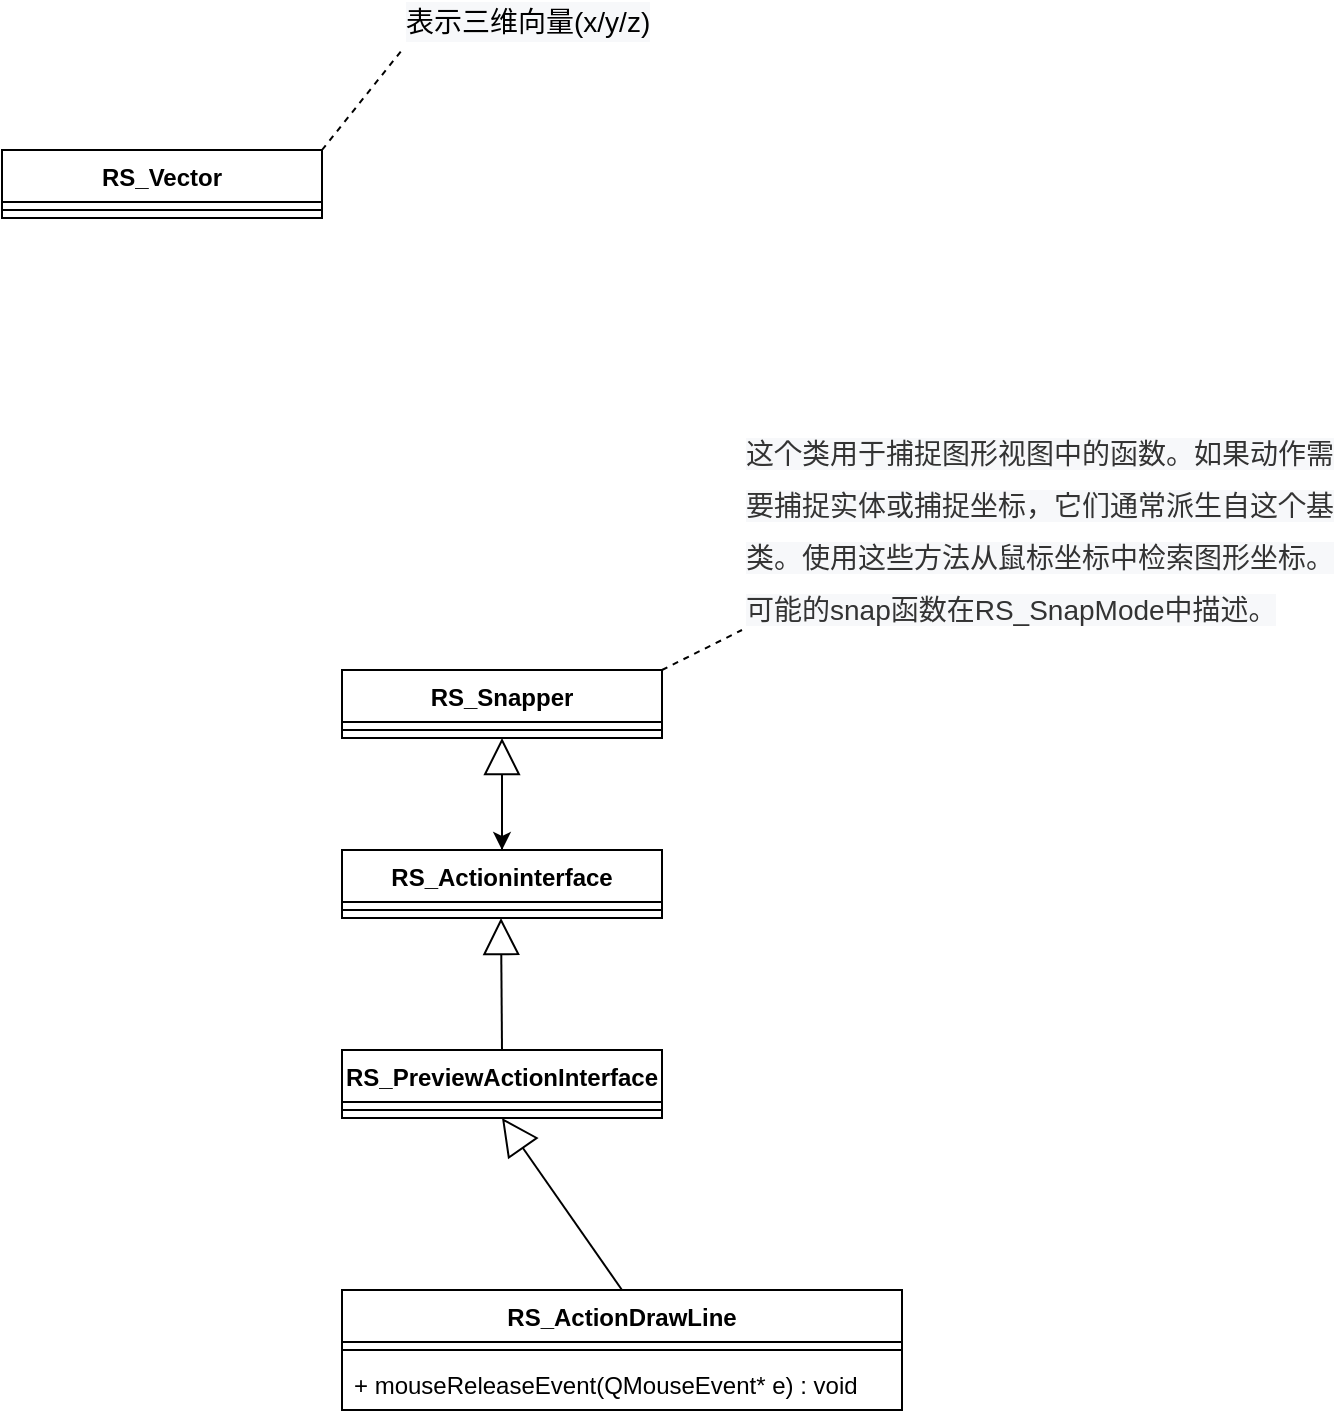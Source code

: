 <mxfile version="14.2.9" type="github">
  <diagram name="Page-1" id="9f46799a-70d6-7492-0946-bef42562c5a5">
    <mxGraphModel dx="780" dy="2034" grid="1" gridSize="10" guides="1" tooltips="1" connect="1" arrows="1" fold="1" page="1" pageScale="1" pageWidth="1100" pageHeight="850" background="#ffffff" math="0" shadow="0">
      <root>
        <object label="" id="0">
          <mxCell />
        </object>
        <mxCell id="1" parent="0" />
        <mxCell id="JqMyNmEQ3Z6WC0KPOLnb-12" value="RS_ActionDrawLine" style="swimlane;fontStyle=1;align=center;verticalAlign=top;childLayout=stackLayout;horizontal=1;startSize=26;horizontalStack=0;resizeParent=1;resizeParentMax=0;resizeLast=0;collapsible=1;marginBottom=0;" vertex="1" parent="1">
          <mxGeometry x="340" y="570" width="280" height="60" as="geometry">
            <mxRectangle x="340" y="570" width="150" height="26" as="alternateBounds" />
          </mxGeometry>
        </mxCell>
        <mxCell id="JqMyNmEQ3Z6WC0KPOLnb-14" value="" style="line;strokeWidth=1;fillColor=none;align=left;verticalAlign=middle;spacingTop=-1;spacingLeft=3;spacingRight=3;rotatable=0;labelPosition=right;points=[];portConstraint=eastwest;" vertex="1" parent="JqMyNmEQ3Z6WC0KPOLnb-12">
          <mxGeometry y="26" width="280" height="8" as="geometry" />
        </mxCell>
        <mxCell id="JqMyNmEQ3Z6WC0KPOLnb-27" value="+ mouseReleaseEvent(QMouseEvent* e) : void" style="text;strokeColor=none;fillColor=none;align=left;verticalAlign=top;spacingLeft=4;spacingRight=4;overflow=hidden;rotatable=0;points=[[0,0.5],[1,0.5]];portConstraint=eastwest;" vertex="1" parent="JqMyNmEQ3Z6WC0KPOLnb-12">
          <mxGeometry y="34" width="280" height="26" as="geometry" />
        </mxCell>
        <mxCell id="JqMyNmEQ3Z6WC0KPOLnb-16" value="RS_PreviewActionInterface" style="swimlane;fontStyle=1;align=center;verticalAlign=top;childLayout=stackLayout;horizontal=1;startSize=26;horizontalStack=0;resizeParent=1;resizeParentMax=0;resizeLast=0;collapsible=1;marginBottom=0;" vertex="1" parent="1">
          <mxGeometry x="340" y="450" width="160" height="34" as="geometry" />
        </mxCell>
        <mxCell id="JqMyNmEQ3Z6WC0KPOLnb-17" value="" style="line;strokeWidth=1;fillColor=none;align=left;verticalAlign=middle;spacingTop=-1;spacingLeft=3;spacingRight=3;rotatable=0;labelPosition=right;points=[];portConstraint=eastwest;" vertex="1" parent="JqMyNmEQ3Z6WC0KPOLnb-16">
          <mxGeometry y="26" width="160" height="8" as="geometry" />
        </mxCell>
        <mxCell id="JqMyNmEQ3Z6WC0KPOLnb-26" style="edgeStyle=orthogonalEdgeStyle;rounded=0;orthogonalLoop=1;jettySize=auto;html=1;" edge="1" parent="1" source="JqMyNmEQ3Z6WC0KPOLnb-18">
          <mxGeometry relative="1" as="geometry">
            <mxPoint x="420" y="350" as="targetPoint" />
          </mxGeometry>
        </mxCell>
        <mxCell id="JqMyNmEQ3Z6WC0KPOLnb-18" value="RS_Actioninterface" style="swimlane;fontStyle=1;align=center;verticalAlign=top;childLayout=stackLayout;horizontal=1;startSize=26;horizontalStack=0;resizeParent=1;resizeParentMax=0;resizeLast=0;collapsible=1;marginBottom=0;" vertex="1" parent="1">
          <mxGeometry x="340" y="350" width="160" height="34" as="geometry" />
        </mxCell>
        <mxCell id="JqMyNmEQ3Z6WC0KPOLnb-19" value="" style="line;strokeWidth=1;fillColor=none;align=left;verticalAlign=middle;spacingTop=-1;spacingLeft=3;spacingRight=3;rotatable=0;labelPosition=right;points=[];portConstraint=eastwest;" vertex="1" parent="JqMyNmEQ3Z6WC0KPOLnb-18">
          <mxGeometry y="26" width="160" height="8" as="geometry" />
        </mxCell>
        <mxCell id="JqMyNmEQ3Z6WC0KPOLnb-20" value="RS_Snapper" style="swimlane;fontStyle=1;align=center;verticalAlign=top;childLayout=stackLayout;horizontal=1;startSize=26;horizontalStack=0;resizeParent=1;resizeParentMax=0;resizeLast=0;collapsible=1;marginBottom=0;" vertex="1" parent="1">
          <mxGeometry x="340" y="260" width="160" height="34" as="geometry" />
        </mxCell>
        <mxCell id="JqMyNmEQ3Z6WC0KPOLnb-21" value="" style="line;strokeWidth=1;fillColor=none;align=left;verticalAlign=middle;spacingTop=-1;spacingLeft=3;spacingRight=3;rotatable=0;labelPosition=right;points=[];portConstraint=eastwest;" vertex="1" parent="JqMyNmEQ3Z6WC0KPOLnb-20">
          <mxGeometry y="26" width="160" height="8" as="geometry" />
        </mxCell>
        <mxCell id="JqMyNmEQ3Z6WC0KPOLnb-22" value="" style="endArrow=block;endSize=16;endFill=0;html=1;exitX=0.5;exitY=0;exitDx=0;exitDy=0;entryX=0.5;entryY=1;entryDx=0;entryDy=0;" edge="1" parent="1" source="JqMyNmEQ3Z6WC0KPOLnb-12" target="JqMyNmEQ3Z6WC0KPOLnb-16">
          <mxGeometry width="160" relative="1" as="geometry">
            <mxPoint x="470" y="580" as="sourcePoint" />
            <mxPoint x="630" y="580" as="targetPoint" />
          </mxGeometry>
        </mxCell>
        <mxCell id="JqMyNmEQ3Z6WC0KPOLnb-24" value="" style="endArrow=block;endSize=16;endFill=0;html=1;entryX=0.5;entryY=1;entryDx=0;entryDy=0;exitX=0.5;exitY=0;exitDx=0;exitDy=0;" edge="1" parent="1" source="JqMyNmEQ3Z6WC0KPOLnb-16">
          <mxGeometry width="160" relative="1" as="geometry">
            <mxPoint x="420" y="440" as="sourcePoint" />
            <mxPoint x="419.5" y="384" as="targetPoint" />
          </mxGeometry>
        </mxCell>
        <mxCell id="JqMyNmEQ3Z6WC0KPOLnb-25" value="" style="endArrow=block;endSize=16;endFill=0;html=1;entryX=0.5;entryY=1;entryDx=0;entryDy=0;" edge="1" parent="1" target="JqMyNmEQ3Z6WC0KPOLnb-20">
          <mxGeometry width="160" relative="1" as="geometry">
            <mxPoint x="420" y="340" as="sourcePoint" />
            <mxPoint x="440" y="504" as="targetPoint" />
          </mxGeometry>
        </mxCell>
        <mxCell id="JqMyNmEQ3Z6WC0KPOLnb-28" value="&lt;span class=&quot;transSent&quot; style=&quot;box-sizing: border-box ; color: rgb(51 , 51 , 51) ; font-family: &amp;quot;arial&amp;quot; , &amp;quot;microsoft yahei&amp;quot; , &amp;quot;\\5fae软雅黑&amp;quot; , &amp;quot;\\5b8b体&amp;quot; , &amp;quot;malgun gothic&amp;quot; , &amp;quot;meiryo&amp;quot; , sans-serif ; font-size: 14px ; line-height: 26px ; background-color: rgb(247 , 248 , 250)&quot;&gt;这个类用于捕捉图形视图中的函数。&lt;/span&gt;&lt;span class=&quot;transSent&quot; style=&quot;box-sizing: border-box ; color: rgb(51 , 51 , 51) ; font-family: &amp;quot;arial&amp;quot; , &amp;quot;microsoft yahei&amp;quot; , &amp;quot;\\5fae软雅黑&amp;quot; , &amp;quot;\\5b8b体&amp;quot; , &amp;quot;malgun gothic&amp;quot; , &amp;quot;meiryo&amp;quot; , sans-serif ; font-size: 14px ; line-height: 26px ; background-color: rgb(247 , 248 , 250)&quot;&gt;如果动作需要捕捉实体或捕捉坐标，它们通常派生自这个基类。&lt;/span&gt;&lt;span class=&quot;transSent&quot; style=&quot;box-sizing: border-box ; color: rgb(51 , 51 , 51) ; font-family: &amp;quot;arial&amp;quot; , &amp;quot;microsoft yahei&amp;quot; , &amp;quot;\\5fae软雅黑&amp;quot; , &amp;quot;\\5b8b体&amp;quot; , &amp;quot;malgun gothic&amp;quot; , &amp;quot;meiryo&amp;quot; , sans-serif ; font-size: 14px ; line-height: 26px ; background-color: rgb(247 , 248 , 250)&quot;&gt;使用这些方法从鼠标坐标中检索图形坐标。&lt;/span&gt;&lt;span class=&quot;transSent&quot; style=&quot;box-sizing: border-box ; color: rgb(51 , 51 , 51) ; font-family: &amp;quot;arial&amp;quot; , &amp;quot;microsoft yahei&amp;quot; , &amp;quot;\\5fae软雅黑&amp;quot; , &amp;quot;\\5b8b体&amp;quot; , &amp;quot;malgun gothic&amp;quot; , &amp;quot;meiryo&amp;quot; , sans-serif ; font-size: 14px ; line-height: 26px ; background-color: rgb(247 , 248 , 250)&quot;&gt;可能的snap函数在RS_SnapMode中描述。&lt;/span&gt;" style="text;html=1;strokeColor=none;fillColor=none;align=left;verticalAlign=middle;whiteSpace=wrap;rounded=0;" vertex="1" parent="1">
          <mxGeometry x="540" y="140" width="300" height="100" as="geometry" />
        </mxCell>
        <mxCell id="JqMyNmEQ3Z6WC0KPOLnb-29" value="" style="endArrow=none;dashed=1;html=1;exitX=1;exitY=0;exitDx=0;exitDy=0;entryX=0;entryY=1;entryDx=0;entryDy=0;" edge="1" parent="1" source="JqMyNmEQ3Z6WC0KPOLnb-20" target="JqMyNmEQ3Z6WC0KPOLnb-28">
          <mxGeometry width="50" height="50" relative="1" as="geometry">
            <mxPoint x="510" y="450" as="sourcePoint" />
            <mxPoint x="560" y="400" as="targetPoint" />
          </mxGeometry>
        </mxCell>
        <mxCell id="JqMyNmEQ3Z6WC0KPOLnb-30" value="RS_Vector" style="swimlane;fontStyle=1;align=center;verticalAlign=top;childLayout=stackLayout;horizontal=1;startSize=26;horizontalStack=0;resizeParent=1;resizeParentMax=0;resizeLast=0;collapsible=1;marginBottom=0;" vertex="1" parent="1">
          <mxGeometry x="170" width="160" height="34" as="geometry" />
        </mxCell>
        <mxCell id="JqMyNmEQ3Z6WC0KPOLnb-32" value="" style="line;strokeWidth=1;fillColor=none;align=left;verticalAlign=middle;spacingTop=-1;spacingLeft=3;spacingRight=3;rotatable=0;labelPosition=right;points=[];portConstraint=eastwest;" vertex="1" parent="JqMyNmEQ3Z6WC0KPOLnb-30">
          <mxGeometry y="26" width="160" height="8" as="geometry" />
        </mxCell>
        <mxCell id="JqMyNmEQ3Z6WC0KPOLnb-34" value="&lt;ul style=&quot;box-sizing: border-box ; margin: 0px ; padding: 0px ; font-family: &amp;#34;arial&amp;#34; , &amp;#34;microsoft yahei&amp;#34; , &amp;#34;\\5fae软雅黑&amp;#34; , &amp;#34;\\5b8b体&amp;#34; , &amp;#34;malgun gothic&amp;#34; , &amp;#34;meiryo&amp;#34; , sans-serif ; font-size: 14px ; line-height: 14px ; background-color: rgb(247 , 248 , 250)&quot;&gt;&lt;li style=&quot;box-sizing: border-box ; margin: 0px 0px 10px ; padding: 0px ; list-style: none&quot;&gt;&lt;p class=&quot;src grammarSection highlight&quot; style=&quot;box-sizing: border-box ; margin: 0px ; padding: 0px ; line-height: 20px&quot;&gt;表示三维向量(x/y/z)&lt;/p&gt;&lt;/li&gt;&lt;/ul&gt;" style="text;html=1;strokeColor=none;fillColor=none;align=left;verticalAlign=middle;whiteSpace=wrap;rounded=0;" vertex="1" parent="1">
          <mxGeometry x="370" y="-70" width="140" height="20" as="geometry" />
        </mxCell>
        <mxCell id="JqMyNmEQ3Z6WC0KPOLnb-35" value="" style="endArrow=none;dashed=1;html=1;exitX=1;exitY=0;exitDx=0;exitDy=0;entryX=0;entryY=1;entryDx=0;entryDy=0;" edge="1" parent="1" source="JqMyNmEQ3Z6WC0KPOLnb-30" target="JqMyNmEQ3Z6WC0KPOLnb-34">
          <mxGeometry width="50" height="50" relative="1" as="geometry">
            <mxPoint x="510" y="410" as="sourcePoint" />
            <mxPoint x="560" y="360" as="targetPoint" />
          </mxGeometry>
        </mxCell>
      </root>
    </mxGraphModel>
  </diagram>
</mxfile>
